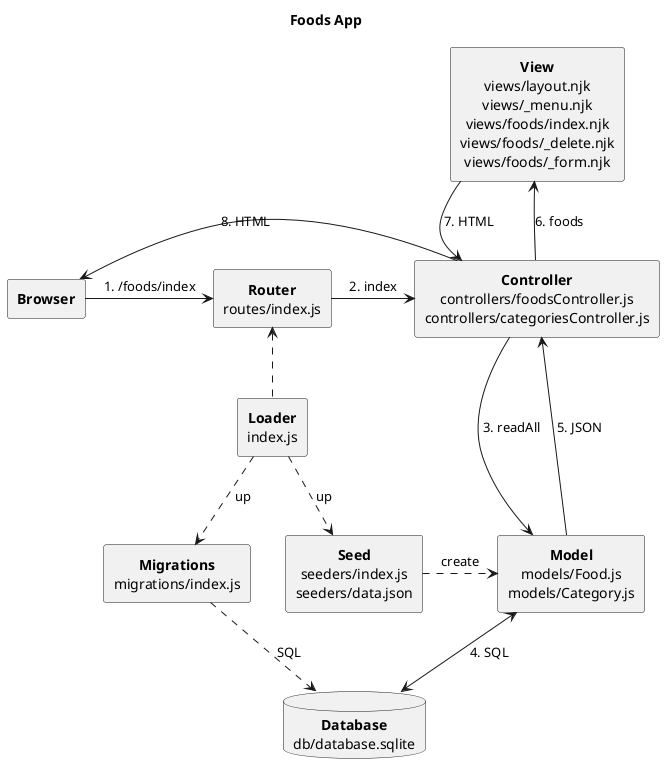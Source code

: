 @startuml
title Foods App
hide footbox
skinparam monochrome true
skinparam defaultTextAlignment center

rectangle Browser [
  <b>Browser
]
rectangle Loader [
  <b>Loader
  index.js
]
rectangle Router [
  <b>Router
  routes/index.js
]
rectangle Controller [
  <b>Controller
  controllers/foodsController.js
  controllers/categoriesController.js
]
rectangle Model [
  <b>Model
  models/Food.js
  models/Category.js
]
rectangle Seed [
  <b>Seed
  seeders/index.js
  seeders/data.json
]
rectangle Migration [
  <b>Migrations
  migrations/index.js
]
rectangle View [
  <b>View
  views/layout.njk
  views/_menu.njk
  views/foods/index.njk
  views/foods/_delete.njk
  views/foods/_form.njk
]
database Database [
  <b>Database
  db/database.sqlite
]

Browser -right-> Router: 1. /foods/index
Router -right-> Controller: 2. index
Model -up-> Controller: 5. JSON
Controller -down-> Model: 3. readAll
Model <-down-> Database: 4. SQL
View -down-> Controller: 7. HTML
Controller -up-> View: 6. foods
Controller -left-> Browser : 8. HTML
Loader .up.> Router
Loader .down.> Seed: up
Seed .right.> Model: create
Migration ..> Database: SQL
Loader .down.> Migration: up
View -[hidden]- Controller
Migration -right[hidden]- Seed
Controller -left[hidden]- Browser
Seed -right[hidden]- Model
Seed -down[hidden]- Database

@enduml
